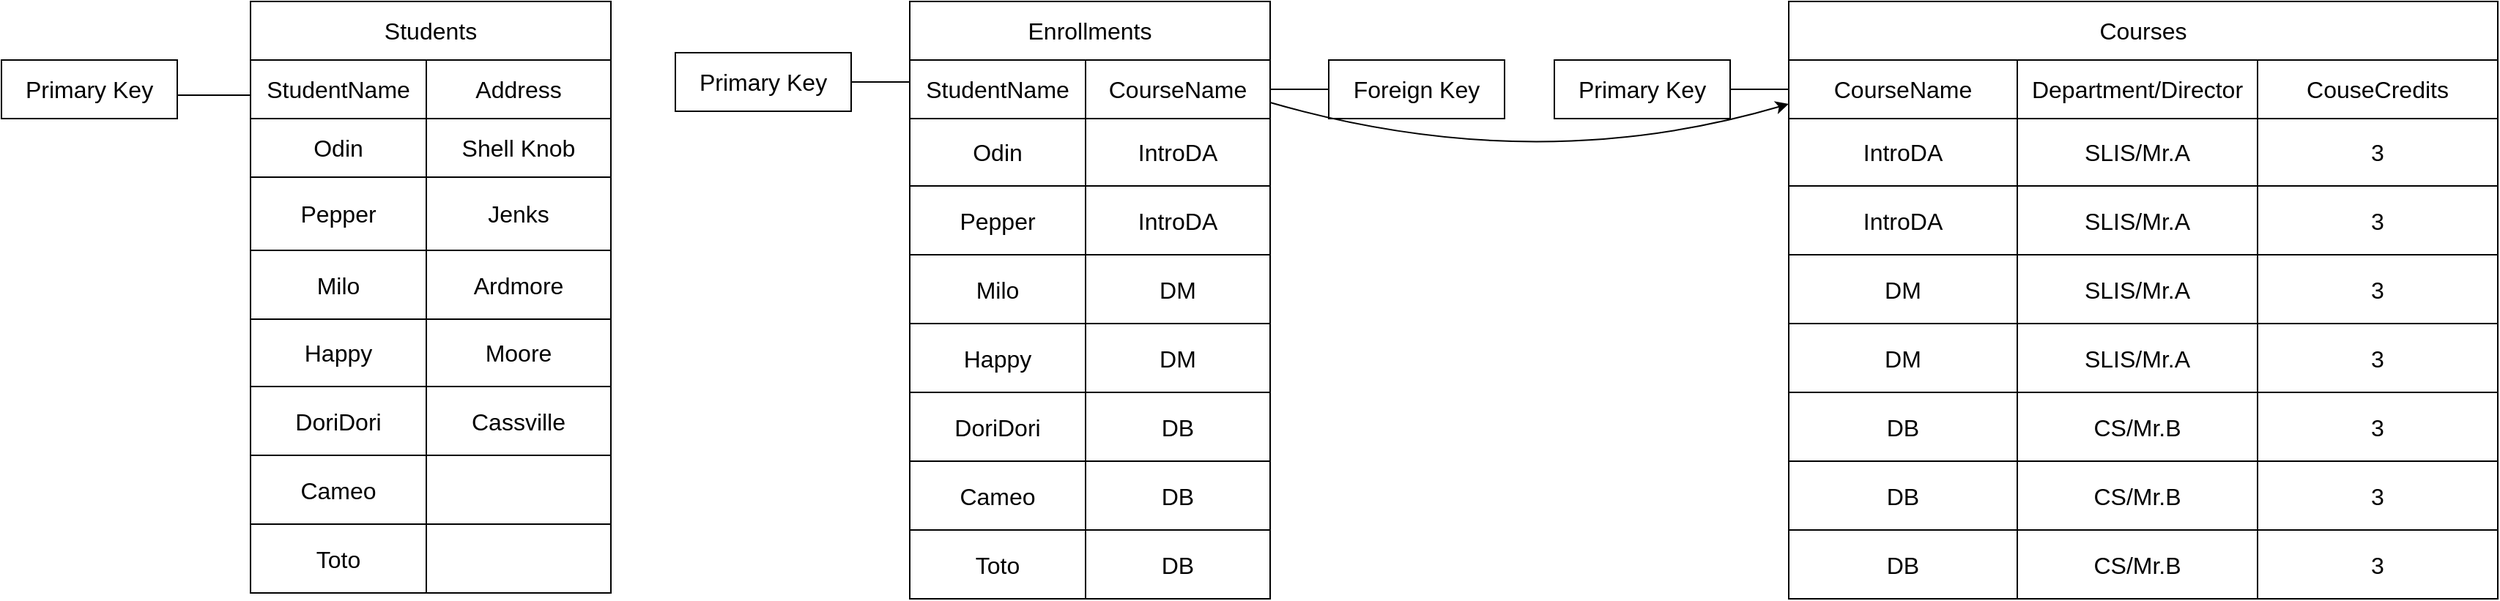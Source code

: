 <mxfile version="24.4.6" type="github">
  <diagram name="Page-1" id="a8SS4gL5IvldsTGaEslM">
    <mxGraphModel dx="2815" dy="1105" grid="1" gridSize="10" guides="1" tooltips="1" connect="1" arrows="1" fold="1" page="1" pageScale="1" pageWidth="850" pageHeight="1100" math="0" shadow="0">
      <root>
        <mxCell id="0" />
        <mxCell id="1" parent="0" />
        <mxCell id="oLIfNnZXEmRKZviw7tP8-33" value="" style="childLayout=tableLayout;recursiveResize=0;shadow=0;fillColor=none;pointerEvents=1;strokeColor=inherit;align=center;verticalAlign=middle;fontFamily=Helvetica;fontSize=16;fontColor=default;" vertex="1" parent="1">
          <mxGeometry x="-610" y="40" width="246" height="404" as="geometry" />
        </mxCell>
        <mxCell id="oLIfNnZXEmRKZviw7tP8-135" style="shape=tableRow;horizontal=0;startSize=0;swimlaneHead=0;swimlaneBody=0;top=0;left=0;bottom=0;right=0;dropTarget=0;collapsible=0;recursiveResize=0;expand=0;fontStyle=0;fillColor=none;strokeColor=inherit;pointerEvents=1;align=center;verticalAlign=middle;fontFamily=Helvetica;fontSize=16;fontColor=default;" vertex="1" parent="oLIfNnZXEmRKZviw7tP8-33">
          <mxGeometry width="246" height="40" as="geometry" />
        </mxCell>
        <mxCell id="oLIfNnZXEmRKZviw7tP8-136" value="Students" style="connectable=0;recursiveResize=0;strokeColor=inherit;fillColor=none;align=center;whiteSpace=wrap;html=1;pointerEvents=1;verticalAlign=middle;fontFamily=Helvetica;fontSize=16;fontColor=default;rowspan=1;colspan=2;" vertex="1" parent="oLIfNnZXEmRKZviw7tP8-135">
          <mxGeometry width="246" height="40" as="geometry">
            <mxRectangle width="120" height="40" as="alternateBounds" />
          </mxGeometry>
        </mxCell>
        <mxCell id="oLIfNnZXEmRKZviw7tP8-137" value="f" style="connectable=0;recursiveResize=0;strokeColor=inherit;fillColor=none;align=center;whiteSpace=wrap;html=1;pointerEvents=1;verticalAlign=middle;fontFamily=Helvetica;fontSize=16;fontColor=default;" vertex="1" visible="0" parent="oLIfNnZXEmRKZviw7tP8-135">
          <mxGeometry x="120" width="126" height="40" as="geometry">
            <mxRectangle width="126" height="40" as="alternateBounds" />
          </mxGeometry>
        </mxCell>
        <mxCell id="oLIfNnZXEmRKZviw7tP8-34" value="" style="shape=tableRow;horizontal=0;startSize=0;swimlaneHead=0;swimlaneBody=0;top=0;left=0;bottom=0;right=0;dropTarget=0;collapsible=0;recursiveResize=0;expand=0;fontStyle=0;fillColor=none;strokeColor=inherit;pointerEvents=1;align=center;verticalAlign=middle;fontFamily=Helvetica;fontSize=16;fontColor=default;" vertex="1" parent="oLIfNnZXEmRKZviw7tP8-33">
          <mxGeometry y="40" width="246" height="40" as="geometry" />
        </mxCell>
        <mxCell id="oLIfNnZXEmRKZviw7tP8-35" value="&lt;font style=&quot;font-size: 16px;&quot;&gt;StudentName&lt;/font&gt;" style="connectable=0;recursiveResize=0;strokeColor=inherit;fillColor=none;align=center;whiteSpace=wrap;html=1;pointerEvents=1;verticalAlign=middle;fontFamily=Helvetica;fontSize=16;fontColor=default;" vertex="1" parent="oLIfNnZXEmRKZviw7tP8-34">
          <mxGeometry width="120" height="40" as="geometry">
            <mxRectangle width="120" height="40" as="alternateBounds" />
          </mxGeometry>
        </mxCell>
        <mxCell id="oLIfNnZXEmRKZviw7tP8-36" value="Address" style="connectable=0;recursiveResize=0;strokeColor=inherit;fillColor=none;align=center;whiteSpace=wrap;html=1;pointerEvents=1;verticalAlign=middle;fontFamily=Helvetica;fontSize=16;fontColor=default;" vertex="1" parent="oLIfNnZXEmRKZviw7tP8-34">
          <mxGeometry x="120" width="126" height="40" as="geometry">
            <mxRectangle width="126" height="40" as="alternateBounds" />
          </mxGeometry>
        </mxCell>
        <mxCell id="oLIfNnZXEmRKZviw7tP8-38" style="shape=tableRow;horizontal=0;startSize=0;swimlaneHead=0;swimlaneBody=0;top=0;left=0;bottom=0;right=0;dropTarget=0;collapsible=0;recursiveResize=0;expand=0;fontStyle=0;fillColor=none;strokeColor=inherit;pointerEvents=1;align=center;verticalAlign=middle;fontFamily=Helvetica;fontSize=16;fontColor=default;" vertex="1" parent="oLIfNnZXEmRKZviw7tP8-33">
          <mxGeometry y="80" width="246" height="40" as="geometry" />
        </mxCell>
        <mxCell id="oLIfNnZXEmRKZviw7tP8-39" value="Odin" style="connectable=0;recursiveResize=0;strokeColor=inherit;fillColor=none;align=center;whiteSpace=wrap;html=1;pointerEvents=1;verticalAlign=middle;fontFamily=Helvetica;fontSize=16;fontColor=default;" vertex="1" parent="oLIfNnZXEmRKZviw7tP8-38">
          <mxGeometry width="120" height="40" as="geometry">
            <mxRectangle width="120" height="40" as="alternateBounds" />
          </mxGeometry>
        </mxCell>
        <mxCell id="oLIfNnZXEmRKZviw7tP8-40" value="Shell Knob" style="connectable=0;recursiveResize=0;strokeColor=inherit;fillColor=none;align=center;whiteSpace=wrap;html=1;pointerEvents=1;verticalAlign=middle;fontFamily=Helvetica;fontSize=16;fontColor=default;" vertex="1" parent="oLIfNnZXEmRKZviw7tP8-38">
          <mxGeometry x="120" width="126" height="40" as="geometry">
            <mxRectangle width="126" height="40" as="alternateBounds" />
          </mxGeometry>
        </mxCell>
        <mxCell id="oLIfNnZXEmRKZviw7tP8-60" style="shape=tableRow;horizontal=0;startSize=0;swimlaneHead=0;swimlaneBody=0;top=0;left=0;bottom=0;right=0;dropTarget=0;collapsible=0;recursiveResize=0;expand=0;fontStyle=0;fillColor=none;strokeColor=inherit;pointerEvents=1;align=center;verticalAlign=middle;fontFamily=Helvetica;fontSize=16;fontColor=default;" vertex="1" parent="oLIfNnZXEmRKZviw7tP8-33">
          <mxGeometry y="120" width="246" height="50" as="geometry" />
        </mxCell>
        <mxCell id="oLIfNnZXEmRKZviw7tP8-61" value="Pepper" style="connectable=0;recursiveResize=0;strokeColor=inherit;fillColor=none;align=center;whiteSpace=wrap;html=1;pointerEvents=1;verticalAlign=middle;fontFamily=Helvetica;fontSize=16;fontColor=default;" vertex="1" parent="oLIfNnZXEmRKZviw7tP8-60">
          <mxGeometry width="120" height="50" as="geometry">
            <mxRectangle width="120" height="50" as="alternateBounds" />
          </mxGeometry>
        </mxCell>
        <mxCell id="oLIfNnZXEmRKZviw7tP8-62" value="Jenks" style="connectable=0;recursiveResize=0;strokeColor=inherit;fillColor=none;align=center;whiteSpace=wrap;html=1;pointerEvents=1;verticalAlign=middle;fontFamily=Helvetica;fontSize=16;fontColor=default;" vertex="1" parent="oLIfNnZXEmRKZviw7tP8-60">
          <mxGeometry x="120" width="126" height="50" as="geometry">
            <mxRectangle width="126" height="50" as="alternateBounds" />
          </mxGeometry>
        </mxCell>
        <mxCell id="oLIfNnZXEmRKZviw7tP8-63" style="shape=tableRow;horizontal=0;startSize=0;swimlaneHead=0;swimlaneBody=0;top=0;left=0;bottom=0;right=0;dropTarget=0;collapsible=0;recursiveResize=0;expand=0;fontStyle=0;fillColor=none;strokeColor=inherit;pointerEvents=1;align=center;verticalAlign=middle;fontFamily=Helvetica;fontSize=16;fontColor=default;" vertex="1" parent="oLIfNnZXEmRKZviw7tP8-33">
          <mxGeometry y="170" width="246" height="47" as="geometry" />
        </mxCell>
        <mxCell id="oLIfNnZXEmRKZviw7tP8-64" value="Milo" style="connectable=0;recursiveResize=0;strokeColor=inherit;fillColor=none;align=center;whiteSpace=wrap;html=1;pointerEvents=1;verticalAlign=middle;fontFamily=Helvetica;fontSize=16;fontColor=default;" vertex="1" parent="oLIfNnZXEmRKZviw7tP8-63">
          <mxGeometry width="120" height="47" as="geometry">
            <mxRectangle width="120" height="47" as="alternateBounds" />
          </mxGeometry>
        </mxCell>
        <mxCell id="oLIfNnZXEmRKZviw7tP8-65" value="Ardmore" style="connectable=0;recursiveResize=0;strokeColor=inherit;fillColor=none;align=center;whiteSpace=wrap;html=1;pointerEvents=1;verticalAlign=middle;fontFamily=Helvetica;fontSize=16;fontColor=default;" vertex="1" parent="oLIfNnZXEmRKZviw7tP8-63">
          <mxGeometry x="120" width="126" height="47" as="geometry">
            <mxRectangle width="126" height="47" as="alternateBounds" />
          </mxGeometry>
        </mxCell>
        <mxCell id="oLIfNnZXEmRKZviw7tP8-42" style="shape=tableRow;horizontal=0;startSize=0;swimlaneHead=0;swimlaneBody=0;top=0;left=0;bottom=0;right=0;dropTarget=0;collapsible=0;recursiveResize=0;expand=0;fontStyle=0;fillColor=none;strokeColor=inherit;pointerEvents=1;align=center;verticalAlign=middle;fontFamily=Helvetica;fontSize=16;fontColor=default;" vertex="1" parent="oLIfNnZXEmRKZviw7tP8-33">
          <mxGeometry y="217" width="246" height="46" as="geometry" />
        </mxCell>
        <mxCell id="oLIfNnZXEmRKZviw7tP8-43" value="Happy" style="connectable=0;recursiveResize=0;strokeColor=inherit;fillColor=none;align=center;whiteSpace=wrap;html=1;pointerEvents=1;verticalAlign=middle;fontFamily=Helvetica;fontSize=16;fontColor=default;" vertex="1" parent="oLIfNnZXEmRKZviw7tP8-42">
          <mxGeometry width="120" height="46" as="geometry">
            <mxRectangle width="120" height="46" as="alternateBounds" />
          </mxGeometry>
        </mxCell>
        <mxCell id="oLIfNnZXEmRKZviw7tP8-44" value="Moore" style="connectable=0;recursiveResize=0;strokeColor=inherit;fillColor=none;align=center;whiteSpace=wrap;html=1;pointerEvents=1;verticalAlign=middle;fontFamily=Helvetica;fontSize=16;fontColor=default;" vertex="1" parent="oLIfNnZXEmRKZviw7tP8-42">
          <mxGeometry x="120" width="126" height="46" as="geometry">
            <mxRectangle width="126" height="46" as="alternateBounds" />
          </mxGeometry>
        </mxCell>
        <mxCell id="oLIfNnZXEmRKZviw7tP8-69" style="shape=tableRow;horizontal=0;startSize=0;swimlaneHead=0;swimlaneBody=0;top=0;left=0;bottom=0;right=0;dropTarget=0;collapsible=0;recursiveResize=0;expand=0;fontStyle=0;fillColor=none;strokeColor=inherit;pointerEvents=1;align=center;verticalAlign=middle;fontFamily=Helvetica;fontSize=16;fontColor=default;" vertex="1" parent="oLIfNnZXEmRKZviw7tP8-33">
          <mxGeometry y="263" width="246" height="47" as="geometry" />
        </mxCell>
        <mxCell id="oLIfNnZXEmRKZviw7tP8-70" value="DoriDori" style="connectable=0;recursiveResize=0;strokeColor=inherit;fillColor=none;align=center;whiteSpace=wrap;html=1;pointerEvents=1;verticalAlign=middle;fontFamily=Helvetica;fontSize=16;fontColor=default;" vertex="1" parent="oLIfNnZXEmRKZviw7tP8-69">
          <mxGeometry width="120" height="47" as="geometry">
            <mxRectangle width="120" height="47" as="alternateBounds" />
          </mxGeometry>
        </mxCell>
        <mxCell id="oLIfNnZXEmRKZviw7tP8-71" value="Cassville" style="connectable=0;recursiveResize=0;strokeColor=inherit;fillColor=none;align=center;whiteSpace=wrap;html=1;pointerEvents=1;verticalAlign=middle;fontFamily=Helvetica;fontSize=16;fontColor=default;" vertex="1" parent="oLIfNnZXEmRKZviw7tP8-69">
          <mxGeometry x="120" width="126" height="47" as="geometry">
            <mxRectangle width="126" height="47" as="alternateBounds" />
          </mxGeometry>
        </mxCell>
        <mxCell id="oLIfNnZXEmRKZviw7tP8-66" style="shape=tableRow;horizontal=0;startSize=0;swimlaneHead=0;swimlaneBody=0;top=0;left=0;bottom=0;right=0;dropTarget=0;collapsible=0;recursiveResize=0;expand=0;fontStyle=0;fillColor=none;strokeColor=inherit;pointerEvents=1;align=center;verticalAlign=middle;fontFamily=Helvetica;fontSize=16;fontColor=default;" vertex="1" parent="oLIfNnZXEmRKZviw7tP8-33">
          <mxGeometry y="310" width="246" height="47" as="geometry" />
        </mxCell>
        <mxCell id="oLIfNnZXEmRKZviw7tP8-67" value="Cameo" style="connectable=0;recursiveResize=0;strokeColor=inherit;fillColor=none;align=center;whiteSpace=wrap;html=1;pointerEvents=1;verticalAlign=middle;fontFamily=Helvetica;fontSize=16;fontColor=default;" vertex="1" parent="oLIfNnZXEmRKZviw7tP8-66">
          <mxGeometry width="120" height="47" as="geometry">
            <mxRectangle width="120" height="47" as="alternateBounds" />
          </mxGeometry>
        </mxCell>
        <mxCell id="oLIfNnZXEmRKZviw7tP8-68" style="connectable=0;recursiveResize=0;strokeColor=inherit;fillColor=none;align=center;whiteSpace=wrap;html=1;pointerEvents=1;verticalAlign=middle;fontFamily=Helvetica;fontSize=16;fontColor=default;" vertex="1" parent="oLIfNnZXEmRKZviw7tP8-66">
          <mxGeometry x="120" width="126" height="47" as="geometry">
            <mxRectangle width="126" height="47" as="alternateBounds" />
          </mxGeometry>
        </mxCell>
        <mxCell id="oLIfNnZXEmRKZviw7tP8-57" style="shape=tableRow;horizontal=0;startSize=0;swimlaneHead=0;swimlaneBody=0;top=0;left=0;bottom=0;right=0;dropTarget=0;collapsible=0;recursiveResize=0;expand=0;fontStyle=0;fillColor=none;strokeColor=inherit;pointerEvents=1;align=center;verticalAlign=middle;fontFamily=Helvetica;fontSize=16;fontColor=default;" vertex="1" parent="oLIfNnZXEmRKZviw7tP8-33">
          <mxGeometry y="357" width="246" height="47" as="geometry" />
        </mxCell>
        <mxCell id="oLIfNnZXEmRKZviw7tP8-58" value="Toto" style="connectable=0;recursiveResize=0;strokeColor=inherit;fillColor=none;align=center;whiteSpace=wrap;html=1;pointerEvents=1;verticalAlign=middle;fontFamily=Helvetica;fontSize=16;fontColor=default;" vertex="1" parent="oLIfNnZXEmRKZviw7tP8-57">
          <mxGeometry width="120" height="47" as="geometry">
            <mxRectangle width="120" height="47" as="alternateBounds" />
          </mxGeometry>
        </mxCell>
        <mxCell id="oLIfNnZXEmRKZviw7tP8-59" style="connectable=0;recursiveResize=0;strokeColor=inherit;fillColor=none;align=center;whiteSpace=wrap;html=1;pointerEvents=1;verticalAlign=middle;fontFamily=Helvetica;fontSize=16;fontColor=default;" vertex="1" parent="oLIfNnZXEmRKZviw7tP8-57">
          <mxGeometry x="120" width="126" height="47" as="geometry">
            <mxRectangle width="126" height="47" as="alternateBounds" />
          </mxGeometry>
        </mxCell>
        <mxCell id="oLIfNnZXEmRKZviw7tP8-72" value="" style="childLayout=tableLayout;recursiveResize=0;shadow=0;fillColor=none;pointerEvents=1;strokeColor=inherit;align=center;verticalAlign=middle;fontFamily=Helvetica;fontSize=16;fontColor=default;" vertex="1" parent="1">
          <mxGeometry x="440" y="40" width="484" height="408" as="geometry" />
        </mxCell>
        <mxCell id="oLIfNnZXEmRKZviw7tP8-154" style="shape=tableRow;horizontal=0;startSize=0;swimlaneHead=0;swimlaneBody=0;top=0;left=0;bottom=0;right=0;dropTarget=0;collapsible=0;recursiveResize=0;expand=0;fontStyle=0;fillColor=none;strokeColor=inherit;pointerEvents=1;align=center;verticalAlign=middle;fontFamily=Helvetica;fontSize=16;fontColor=default;" vertex="1" parent="oLIfNnZXEmRKZviw7tP8-72">
          <mxGeometry width="484" height="40" as="geometry" />
        </mxCell>
        <mxCell id="oLIfNnZXEmRKZviw7tP8-155" value="Courses" style="connectable=0;recursiveResize=0;strokeColor=inherit;fillColor=none;align=center;whiteSpace=wrap;html=1;pointerEvents=1;verticalAlign=middle;fontFamily=Helvetica;fontSize=16;fontColor=default;rowspan=1;colspan=3;" vertex="1" parent="oLIfNnZXEmRKZviw7tP8-154">
          <mxGeometry width="484" height="40" as="geometry">
            <mxRectangle width="156" height="40" as="alternateBounds" />
          </mxGeometry>
        </mxCell>
        <mxCell id="oLIfNnZXEmRKZviw7tP8-156" style="connectable=0;recursiveResize=0;strokeColor=inherit;fillColor=none;align=center;whiteSpace=wrap;html=1;pointerEvents=1;verticalAlign=middle;fontFamily=Helvetica;fontSize=16;fontColor=default;" vertex="1" visible="0" parent="oLIfNnZXEmRKZviw7tP8-154">
          <mxGeometry x="156" width="164" height="40" as="geometry">
            <mxRectangle width="164" height="40" as="alternateBounds" />
          </mxGeometry>
        </mxCell>
        <mxCell id="oLIfNnZXEmRKZviw7tP8-157" style="connectable=0;recursiveResize=0;strokeColor=inherit;fillColor=none;align=center;whiteSpace=wrap;html=1;pointerEvents=1;verticalAlign=middle;fontFamily=Helvetica;fontSize=16;fontColor=default;" vertex="1" visible="0" parent="oLIfNnZXEmRKZviw7tP8-154">
          <mxGeometry x="320" width="164" height="40" as="geometry">
            <mxRectangle width="164" height="40" as="alternateBounds" />
          </mxGeometry>
        </mxCell>
        <mxCell id="oLIfNnZXEmRKZviw7tP8-73" value="" style="shape=tableRow;horizontal=0;startSize=0;swimlaneHead=0;swimlaneBody=0;top=0;left=0;bottom=0;right=0;dropTarget=0;collapsible=0;recursiveResize=0;expand=0;fontStyle=0;fillColor=none;strokeColor=inherit;pointerEvents=1;align=center;verticalAlign=middle;fontFamily=Helvetica;fontSize=16;fontColor=default;" vertex="1" parent="oLIfNnZXEmRKZviw7tP8-72">
          <mxGeometry y="40" width="484" height="40" as="geometry" />
        </mxCell>
        <mxCell id="oLIfNnZXEmRKZviw7tP8-74" value="&lt;font style=&quot;font-size: 16px;&quot;&gt;CourseName&lt;/font&gt;" style="connectable=0;recursiveResize=0;strokeColor=inherit;fillColor=none;align=center;whiteSpace=wrap;html=1;pointerEvents=1;verticalAlign=middle;fontFamily=Helvetica;fontSize=16;fontColor=default;" vertex="1" parent="oLIfNnZXEmRKZviw7tP8-73">
          <mxGeometry width="156" height="40" as="geometry">
            <mxRectangle width="156" height="40" as="alternateBounds" />
          </mxGeometry>
        </mxCell>
        <mxCell id="oLIfNnZXEmRKZviw7tP8-75" value="Department/Director" style="connectable=0;recursiveResize=0;strokeColor=inherit;fillColor=none;align=center;whiteSpace=wrap;html=1;pointerEvents=1;verticalAlign=middle;fontFamily=Helvetica;fontSize=16;fontColor=default;" vertex="1" parent="oLIfNnZXEmRKZviw7tP8-73">
          <mxGeometry x="156" width="164" height="40" as="geometry">
            <mxRectangle width="164" height="40" as="alternateBounds" />
          </mxGeometry>
        </mxCell>
        <mxCell id="oLIfNnZXEmRKZviw7tP8-97" value="CouseCredits" style="connectable=0;recursiveResize=0;strokeColor=inherit;fillColor=none;align=center;whiteSpace=wrap;html=1;pointerEvents=1;verticalAlign=middle;fontFamily=Helvetica;fontSize=16;fontColor=default;" vertex="1" parent="oLIfNnZXEmRKZviw7tP8-73">
          <mxGeometry x="320" width="164" height="40" as="geometry">
            <mxRectangle width="164" height="40" as="alternateBounds" />
          </mxGeometry>
        </mxCell>
        <mxCell id="oLIfNnZXEmRKZviw7tP8-76" style="shape=tableRow;horizontal=0;startSize=0;swimlaneHead=0;swimlaneBody=0;top=0;left=0;bottom=0;right=0;dropTarget=0;collapsible=0;recursiveResize=0;expand=0;fontStyle=0;fillColor=none;strokeColor=inherit;pointerEvents=1;align=center;verticalAlign=middle;fontFamily=Helvetica;fontSize=16;fontColor=default;" vertex="1" parent="oLIfNnZXEmRKZviw7tP8-72">
          <mxGeometry y="80" width="484" height="46" as="geometry" />
        </mxCell>
        <mxCell id="oLIfNnZXEmRKZviw7tP8-77" value="IntroDA" style="connectable=0;recursiveResize=0;strokeColor=inherit;fillColor=none;align=center;whiteSpace=wrap;html=1;pointerEvents=1;verticalAlign=middle;fontFamily=Helvetica;fontSize=16;fontColor=default;" vertex="1" parent="oLIfNnZXEmRKZviw7tP8-76">
          <mxGeometry width="156" height="46" as="geometry">
            <mxRectangle width="156" height="46" as="alternateBounds" />
          </mxGeometry>
        </mxCell>
        <mxCell id="oLIfNnZXEmRKZviw7tP8-78" value="SLIS/Mr.A" style="connectable=0;recursiveResize=0;strokeColor=inherit;fillColor=none;align=center;whiteSpace=wrap;html=1;pointerEvents=1;verticalAlign=middle;fontFamily=Helvetica;fontSize=16;fontColor=default;" vertex="1" parent="oLIfNnZXEmRKZviw7tP8-76">
          <mxGeometry x="156" width="164" height="46" as="geometry">
            <mxRectangle width="164" height="46" as="alternateBounds" />
          </mxGeometry>
        </mxCell>
        <mxCell id="oLIfNnZXEmRKZviw7tP8-98" value="3" style="connectable=0;recursiveResize=0;strokeColor=inherit;fillColor=none;align=center;whiteSpace=wrap;html=1;pointerEvents=1;verticalAlign=middle;fontFamily=Helvetica;fontSize=16;fontColor=default;" vertex="1" parent="oLIfNnZXEmRKZviw7tP8-76">
          <mxGeometry x="320" width="164" height="46" as="geometry">
            <mxRectangle width="164" height="46" as="alternateBounds" />
          </mxGeometry>
        </mxCell>
        <mxCell id="oLIfNnZXEmRKZviw7tP8-79" style="shape=tableRow;horizontal=0;startSize=0;swimlaneHead=0;swimlaneBody=0;top=0;left=0;bottom=0;right=0;dropTarget=0;collapsible=0;recursiveResize=0;expand=0;fontStyle=0;fillColor=none;strokeColor=inherit;pointerEvents=1;align=center;verticalAlign=middle;fontFamily=Helvetica;fontSize=16;fontColor=default;" vertex="1" parent="oLIfNnZXEmRKZviw7tP8-72">
          <mxGeometry y="126" width="484" height="47" as="geometry" />
        </mxCell>
        <mxCell id="oLIfNnZXEmRKZviw7tP8-80" value="IntroDA" style="connectable=0;recursiveResize=0;strokeColor=inherit;fillColor=none;align=center;whiteSpace=wrap;html=1;pointerEvents=1;verticalAlign=middle;fontFamily=Helvetica;fontSize=16;fontColor=default;" vertex="1" parent="oLIfNnZXEmRKZviw7tP8-79">
          <mxGeometry width="156" height="47" as="geometry">
            <mxRectangle width="156" height="47" as="alternateBounds" />
          </mxGeometry>
        </mxCell>
        <mxCell id="oLIfNnZXEmRKZviw7tP8-81" value="SLIS/Mr.A" style="connectable=0;recursiveResize=0;strokeColor=inherit;fillColor=none;align=center;whiteSpace=wrap;html=1;pointerEvents=1;verticalAlign=middle;fontFamily=Helvetica;fontSize=16;fontColor=default;" vertex="1" parent="oLIfNnZXEmRKZviw7tP8-79">
          <mxGeometry x="156" width="164" height="47" as="geometry">
            <mxRectangle width="164" height="47" as="alternateBounds" />
          </mxGeometry>
        </mxCell>
        <mxCell id="oLIfNnZXEmRKZviw7tP8-99" value="3" style="connectable=0;recursiveResize=0;strokeColor=inherit;fillColor=none;align=center;whiteSpace=wrap;html=1;pointerEvents=1;verticalAlign=middle;fontFamily=Helvetica;fontSize=16;fontColor=default;" vertex="1" parent="oLIfNnZXEmRKZviw7tP8-79">
          <mxGeometry x="320" width="164" height="47" as="geometry">
            <mxRectangle width="164" height="47" as="alternateBounds" />
          </mxGeometry>
        </mxCell>
        <mxCell id="oLIfNnZXEmRKZviw7tP8-82" style="shape=tableRow;horizontal=0;startSize=0;swimlaneHead=0;swimlaneBody=0;top=0;left=0;bottom=0;right=0;dropTarget=0;collapsible=0;recursiveResize=0;expand=0;fontStyle=0;fillColor=none;strokeColor=inherit;pointerEvents=1;align=center;verticalAlign=middle;fontFamily=Helvetica;fontSize=16;fontColor=default;" vertex="1" parent="oLIfNnZXEmRKZviw7tP8-72">
          <mxGeometry y="173" width="484" height="47" as="geometry" />
        </mxCell>
        <mxCell id="oLIfNnZXEmRKZviw7tP8-83" value="DM" style="connectable=0;recursiveResize=0;strokeColor=inherit;fillColor=none;align=center;whiteSpace=wrap;html=1;pointerEvents=1;verticalAlign=middle;fontFamily=Helvetica;fontSize=16;fontColor=default;" vertex="1" parent="oLIfNnZXEmRKZviw7tP8-82">
          <mxGeometry width="156" height="47" as="geometry">
            <mxRectangle width="156" height="47" as="alternateBounds" />
          </mxGeometry>
        </mxCell>
        <mxCell id="oLIfNnZXEmRKZviw7tP8-84" value="SLIS/Mr.A" style="connectable=0;recursiveResize=0;strokeColor=inherit;fillColor=none;align=center;whiteSpace=wrap;html=1;pointerEvents=1;verticalAlign=middle;fontFamily=Helvetica;fontSize=16;fontColor=default;" vertex="1" parent="oLIfNnZXEmRKZviw7tP8-82">
          <mxGeometry x="156" width="164" height="47" as="geometry">
            <mxRectangle width="164" height="47" as="alternateBounds" />
          </mxGeometry>
        </mxCell>
        <mxCell id="oLIfNnZXEmRKZviw7tP8-100" value="3" style="connectable=0;recursiveResize=0;strokeColor=inherit;fillColor=none;align=center;whiteSpace=wrap;html=1;pointerEvents=1;verticalAlign=middle;fontFamily=Helvetica;fontSize=16;fontColor=default;" vertex="1" parent="oLIfNnZXEmRKZviw7tP8-82">
          <mxGeometry x="320" width="164" height="47" as="geometry">
            <mxRectangle width="164" height="47" as="alternateBounds" />
          </mxGeometry>
        </mxCell>
        <mxCell id="oLIfNnZXEmRKZviw7tP8-85" style="shape=tableRow;horizontal=0;startSize=0;swimlaneHead=0;swimlaneBody=0;top=0;left=0;bottom=0;right=0;dropTarget=0;collapsible=0;recursiveResize=0;expand=0;fontStyle=0;fillColor=none;strokeColor=inherit;pointerEvents=1;align=center;verticalAlign=middle;fontFamily=Helvetica;fontSize=16;fontColor=default;" vertex="1" parent="oLIfNnZXEmRKZviw7tP8-72">
          <mxGeometry y="220" width="484" height="47" as="geometry" />
        </mxCell>
        <mxCell id="oLIfNnZXEmRKZviw7tP8-86" value="DM" style="connectable=0;recursiveResize=0;strokeColor=inherit;fillColor=none;align=center;whiteSpace=wrap;html=1;pointerEvents=1;verticalAlign=middle;fontFamily=Helvetica;fontSize=16;fontColor=default;" vertex="1" parent="oLIfNnZXEmRKZviw7tP8-85">
          <mxGeometry width="156" height="47" as="geometry">
            <mxRectangle width="156" height="47" as="alternateBounds" />
          </mxGeometry>
        </mxCell>
        <mxCell id="oLIfNnZXEmRKZviw7tP8-87" value="SLIS/Mr.A" style="connectable=0;recursiveResize=0;strokeColor=inherit;fillColor=none;align=center;whiteSpace=wrap;html=1;pointerEvents=1;verticalAlign=middle;fontFamily=Helvetica;fontSize=16;fontColor=default;" vertex="1" parent="oLIfNnZXEmRKZviw7tP8-85">
          <mxGeometry x="156" width="164" height="47" as="geometry">
            <mxRectangle width="164" height="47" as="alternateBounds" />
          </mxGeometry>
        </mxCell>
        <mxCell id="oLIfNnZXEmRKZviw7tP8-101" value="3" style="connectable=0;recursiveResize=0;strokeColor=inherit;fillColor=none;align=center;whiteSpace=wrap;html=1;pointerEvents=1;verticalAlign=middle;fontFamily=Helvetica;fontSize=16;fontColor=default;" vertex="1" parent="oLIfNnZXEmRKZviw7tP8-85">
          <mxGeometry x="320" width="164" height="47" as="geometry">
            <mxRectangle width="164" height="47" as="alternateBounds" />
          </mxGeometry>
        </mxCell>
        <mxCell id="oLIfNnZXEmRKZviw7tP8-88" style="shape=tableRow;horizontal=0;startSize=0;swimlaneHead=0;swimlaneBody=0;top=0;left=0;bottom=0;right=0;dropTarget=0;collapsible=0;recursiveResize=0;expand=0;fontStyle=0;fillColor=none;strokeColor=inherit;pointerEvents=1;align=center;verticalAlign=middle;fontFamily=Helvetica;fontSize=16;fontColor=default;" vertex="1" parent="oLIfNnZXEmRKZviw7tP8-72">
          <mxGeometry y="267" width="484" height="47" as="geometry" />
        </mxCell>
        <mxCell id="oLIfNnZXEmRKZviw7tP8-89" value="DB" style="connectable=0;recursiveResize=0;strokeColor=inherit;fillColor=none;align=center;whiteSpace=wrap;html=1;pointerEvents=1;verticalAlign=middle;fontFamily=Helvetica;fontSize=16;fontColor=default;" vertex="1" parent="oLIfNnZXEmRKZviw7tP8-88">
          <mxGeometry width="156" height="47" as="geometry">
            <mxRectangle width="156" height="47" as="alternateBounds" />
          </mxGeometry>
        </mxCell>
        <mxCell id="oLIfNnZXEmRKZviw7tP8-90" value="CS/Mr.B" style="connectable=0;recursiveResize=0;strokeColor=inherit;fillColor=none;align=center;whiteSpace=wrap;html=1;pointerEvents=1;verticalAlign=middle;fontFamily=Helvetica;fontSize=16;fontColor=default;" vertex="1" parent="oLIfNnZXEmRKZviw7tP8-88">
          <mxGeometry x="156" width="164" height="47" as="geometry">
            <mxRectangle width="164" height="47" as="alternateBounds" />
          </mxGeometry>
        </mxCell>
        <mxCell id="oLIfNnZXEmRKZviw7tP8-102" value="3" style="connectable=0;recursiveResize=0;strokeColor=inherit;fillColor=none;align=center;whiteSpace=wrap;html=1;pointerEvents=1;verticalAlign=middle;fontFamily=Helvetica;fontSize=16;fontColor=default;" vertex="1" parent="oLIfNnZXEmRKZviw7tP8-88">
          <mxGeometry x="320" width="164" height="47" as="geometry">
            <mxRectangle width="164" height="47" as="alternateBounds" />
          </mxGeometry>
        </mxCell>
        <mxCell id="oLIfNnZXEmRKZviw7tP8-91" style="shape=tableRow;horizontal=0;startSize=0;swimlaneHead=0;swimlaneBody=0;top=0;left=0;bottom=0;right=0;dropTarget=0;collapsible=0;recursiveResize=0;expand=0;fontStyle=0;fillColor=none;strokeColor=inherit;pointerEvents=1;align=center;verticalAlign=middle;fontFamily=Helvetica;fontSize=16;fontColor=default;" vertex="1" parent="oLIfNnZXEmRKZviw7tP8-72">
          <mxGeometry y="314" width="484" height="47" as="geometry" />
        </mxCell>
        <mxCell id="oLIfNnZXEmRKZviw7tP8-92" value="DB" style="connectable=0;recursiveResize=0;strokeColor=inherit;fillColor=none;align=center;whiteSpace=wrap;html=1;pointerEvents=1;verticalAlign=middle;fontFamily=Helvetica;fontSize=16;fontColor=default;" vertex="1" parent="oLIfNnZXEmRKZviw7tP8-91">
          <mxGeometry width="156" height="47" as="geometry">
            <mxRectangle width="156" height="47" as="alternateBounds" />
          </mxGeometry>
        </mxCell>
        <mxCell id="oLIfNnZXEmRKZviw7tP8-93" value="CS/Mr.B" style="connectable=0;recursiveResize=0;strokeColor=inherit;fillColor=none;align=center;whiteSpace=wrap;html=1;pointerEvents=1;verticalAlign=middle;fontFamily=Helvetica;fontSize=16;fontColor=default;" vertex="1" parent="oLIfNnZXEmRKZviw7tP8-91">
          <mxGeometry x="156" width="164" height="47" as="geometry">
            <mxRectangle width="164" height="47" as="alternateBounds" />
          </mxGeometry>
        </mxCell>
        <mxCell id="oLIfNnZXEmRKZviw7tP8-103" value="3" style="connectable=0;recursiveResize=0;strokeColor=inherit;fillColor=none;align=center;whiteSpace=wrap;html=1;pointerEvents=1;verticalAlign=middle;fontFamily=Helvetica;fontSize=16;fontColor=default;" vertex="1" parent="oLIfNnZXEmRKZviw7tP8-91">
          <mxGeometry x="320" width="164" height="47" as="geometry">
            <mxRectangle width="164" height="47" as="alternateBounds" />
          </mxGeometry>
        </mxCell>
        <mxCell id="oLIfNnZXEmRKZviw7tP8-94" style="shape=tableRow;horizontal=0;startSize=0;swimlaneHead=0;swimlaneBody=0;top=0;left=0;bottom=0;right=0;dropTarget=0;collapsible=0;recursiveResize=0;expand=0;fontStyle=0;fillColor=none;strokeColor=inherit;pointerEvents=1;align=center;verticalAlign=middle;fontFamily=Helvetica;fontSize=16;fontColor=default;" vertex="1" parent="oLIfNnZXEmRKZviw7tP8-72">
          <mxGeometry y="361" width="484" height="47" as="geometry" />
        </mxCell>
        <mxCell id="oLIfNnZXEmRKZviw7tP8-95" value="DB" style="connectable=0;recursiveResize=0;strokeColor=inherit;fillColor=none;align=center;whiteSpace=wrap;html=1;pointerEvents=1;verticalAlign=middle;fontFamily=Helvetica;fontSize=16;fontColor=default;" vertex="1" parent="oLIfNnZXEmRKZviw7tP8-94">
          <mxGeometry width="156" height="47" as="geometry">
            <mxRectangle width="156" height="47" as="alternateBounds" />
          </mxGeometry>
        </mxCell>
        <mxCell id="oLIfNnZXEmRKZviw7tP8-96" value="CS/Mr.B" style="connectable=0;recursiveResize=0;strokeColor=inherit;fillColor=none;align=center;whiteSpace=wrap;html=1;pointerEvents=1;verticalAlign=middle;fontFamily=Helvetica;fontSize=16;fontColor=default;" vertex="1" parent="oLIfNnZXEmRKZviw7tP8-94">
          <mxGeometry x="156" width="164" height="47" as="geometry">
            <mxRectangle width="164" height="47" as="alternateBounds" />
          </mxGeometry>
        </mxCell>
        <mxCell id="oLIfNnZXEmRKZviw7tP8-104" value="3" style="connectable=0;recursiveResize=0;strokeColor=inherit;fillColor=none;align=center;whiteSpace=wrap;html=1;pointerEvents=1;verticalAlign=middle;fontFamily=Helvetica;fontSize=16;fontColor=default;" vertex="1" parent="oLIfNnZXEmRKZviw7tP8-94">
          <mxGeometry x="320" width="164" height="47" as="geometry">
            <mxRectangle width="164" height="47" as="alternateBounds" />
          </mxGeometry>
        </mxCell>
        <mxCell id="oLIfNnZXEmRKZviw7tP8-106" value="" style="childLayout=tableLayout;recursiveResize=0;shadow=0;fillColor=none;pointerEvents=1;strokeColor=inherit;align=center;verticalAlign=middle;fontFamily=Helvetica;fontSize=16;fontColor=default;" vertex="1" parent="1">
          <mxGeometry x="-160" y="40" width="246" height="408" as="geometry" />
        </mxCell>
        <mxCell id="oLIfNnZXEmRKZviw7tP8-161" style="shape=tableRow;horizontal=0;startSize=0;swimlaneHead=0;swimlaneBody=0;top=0;left=0;bottom=0;right=0;dropTarget=0;collapsible=0;recursiveResize=0;expand=0;fontStyle=0;fillColor=none;strokeColor=inherit;pointerEvents=1;align=center;verticalAlign=middle;fontFamily=Helvetica;fontSize=16;fontColor=default;" vertex="1" parent="oLIfNnZXEmRKZviw7tP8-106">
          <mxGeometry width="246" height="40" as="geometry" />
        </mxCell>
        <mxCell id="oLIfNnZXEmRKZviw7tP8-162" value="Enrollments" style="connectable=0;recursiveResize=0;strokeColor=inherit;fillColor=none;align=center;whiteSpace=wrap;html=1;pointerEvents=1;verticalAlign=middle;fontFamily=Helvetica;fontSize=16;fontColor=default;rowspan=1;colspan=2;" vertex="1" parent="oLIfNnZXEmRKZviw7tP8-161">
          <mxGeometry width="246" height="40" as="geometry">
            <mxRectangle width="120" height="40" as="alternateBounds" />
          </mxGeometry>
        </mxCell>
        <mxCell id="oLIfNnZXEmRKZviw7tP8-163" style="connectable=0;recursiveResize=0;strokeColor=inherit;fillColor=none;align=center;whiteSpace=wrap;html=1;pointerEvents=1;verticalAlign=middle;fontFamily=Helvetica;fontSize=16;fontColor=default;" vertex="1" visible="0" parent="oLIfNnZXEmRKZviw7tP8-161">
          <mxGeometry x="120" width="126" height="40" as="geometry">
            <mxRectangle width="126" height="40" as="alternateBounds" />
          </mxGeometry>
        </mxCell>
        <mxCell id="oLIfNnZXEmRKZviw7tP8-107" value="" style="shape=tableRow;horizontal=0;startSize=0;swimlaneHead=0;swimlaneBody=0;top=0;left=0;bottom=0;right=0;dropTarget=0;collapsible=0;recursiveResize=0;expand=0;fontStyle=0;fillColor=none;strokeColor=inherit;pointerEvents=1;align=center;verticalAlign=middle;fontFamily=Helvetica;fontSize=16;fontColor=default;" vertex="1" parent="oLIfNnZXEmRKZviw7tP8-106">
          <mxGeometry y="40" width="246" height="40" as="geometry" />
        </mxCell>
        <mxCell id="oLIfNnZXEmRKZviw7tP8-108" value="&lt;font style=&quot;font-size: 16px;&quot;&gt;StudentName&lt;/font&gt;" style="connectable=0;recursiveResize=0;strokeColor=inherit;fillColor=none;align=center;whiteSpace=wrap;html=1;pointerEvents=1;verticalAlign=middle;fontFamily=Helvetica;fontSize=16;fontColor=default;" vertex="1" parent="oLIfNnZXEmRKZviw7tP8-107">
          <mxGeometry width="120" height="40" as="geometry">
            <mxRectangle width="120" height="40" as="alternateBounds" />
          </mxGeometry>
        </mxCell>
        <mxCell id="oLIfNnZXEmRKZviw7tP8-109" value="CourseName" style="connectable=0;recursiveResize=0;strokeColor=inherit;fillColor=none;align=center;whiteSpace=wrap;html=1;pointerEvents=1;verticalAlign=middle;fontFamily=Helvetica;fontSize=16;fontColor=default;" vertex="1" parent="oLIfNnZXEmRKZviw7tP8-107">
          <mxGeometry x="120" width="126" height="40" as="geometry">
            <mxRectangle width="126" height="40" as="alternateBounds" />
          </mxGeometry>
        </mxCell>
        <mxCell id="oLIfNnZXEmRKZviw7tP8-110" style="shape=tableRow;horizontal=0;startSize=0;swimlaneHead=0;swimlaneBody=0;top=0;left=0;bottom=0;right=0;dropTarget=0;collapsible=0;recursiveResize=0;expand=0;fontStyle=0;fillColor=none;strokeColor=inherit;pointerEvents=1;align=center;verticalAlign=middle;fontFamily=Helvetica;fontSize=16;fontColor=default;" vertex="1" parent="oLIfNnZXEmRKZviw7tP8-106">
          <mxGeometry y="80" width="246" height="46" as="geometry" />
        </mxCell>
        <mxCell id="oLIfNnZXEmRKZviw7tP8-111" value="Odin" style="connectable=0;recursiveResize=0;strokeColor=inherit;fillColor=none;align=center;whiteSpace=wrap;html=1;pointerEvents=1;verticalAlign=middle;fontFamily=Helvetica;fontSize=16;fontColor=default;" vertex="1" parent="oLIfNnZXEmRKZviw7tP8-110">
          <mxGeometry width="120" height="46" as="geometry">
            <mxRectangle width="120" height="46" as="alternateBounds" />
          </mxGeometry>
        </mxCell>
        <mxCell id="oLIfNnZXEmRKZviw7tP8-112" value="IntroDA" style="connectable=0;recursiveResize=0;strokeColor=inherit;fillColor=none;align=center;whiteSpace=wrap;html=1;pointerEvents=1;verticalAlign=middle;fontFamily=Helvetica;fontSize=16;fontColor=default;" vertex="1" parent="oLIfNnZXEmRKZviw7tP8-110">
          <mxGeometry x="120" width="126" height="46" as="geometry">
            <mxRectangle width="126" height="46" as="alternateBounds" />
          </mxGeometry>
        </mxCell>
        <mxCell id="oLIfNnZXEmRKZviw7tP8-113" style="shape=tableRow;horizontal=0;startSize=0;swimlaneHead=0;swimlaneBody=0;top=0;left=0;bottom=0;right=0;dropTarget=0;collapsible=0;recursiveResize=0;expand=0;fontStyle=0;fillColor=none;strokeColor=inherit;pointerEvents=1;align=center;verticalAlign=middle;fontFamily=Helvetica;fontSize=16;fontColor=default;" vertex="1" parent="oLIfNnZXEmRKZviw7tP8-106">
          <mxGeometry y="126" width="246" height="47" as="geometry" />
        </mxCell>
        <mxCell id="oLIfNnZXEmRKZviw7tP8-114" value="Pepper" style="connectable=0;recursiveResize=0;strokeColor=inherit;fillColor=none;align=center;whiteSpace=wrap;html=1;pointerEvents=1;verticalAlign=middle;fontFamily=Helvetica;fontSize=16;fontColor=default;" vertex="1" parent="oLIfNnZXEmRKZviw7tP8-113">
          <mxGeometry width="120" height="47" as="geometry">
            <mxRectangle width="120" height="47" as="alternateBounds" />
          </mxGeometry>
        </mxCell>
        <mxCell id="oLIfNnZXEmRKZviw7tP8-115" value="IntroDA" style="connectable=0;recursiveResize=0;strokeColor=inherit;fillColor=none;align=center;whiteSpace=wrap;html=1;pointerEvents=1;verticalAlign=middle;fontFamily=Helvetica;fontSize=16;fontColor=default;" vertex="1" parent="oLIfNnZXEmRKZviw7tP8-113">
          <mxGeometry x="120" width="126" height="47" as="geometry">
            <mxRectangle width="126" height="47" as="alternateBounds" />
          </mxGeometry>
        </mxCell>
        <mxCell id="oLIfNnZXEmRKZviw7tP8-116" style="shape=tableRow;horizontal=0;startSize=0;swimlaneHead=0;swimlaneBody=0;top=0;left=0;bottom=0;right=0;dropTarget=0;collapsible=0;recursiveResize=0;expand=0;fontStyle=0;fillColor=none;strokeColor=inherit;pointerEvents=1;align=center;verticalAlign=middle;fontFamily=Helvetica;fontSize=16;fontColor=default;" vertex="1" parent="oLIfNnZXEmRKZviw7tP8-106">
          <mxGeometry y="173" width="246" height="47" as="geometry" />
        </mxCell>
        <mxCell id="oLIfNnZXEmRKZviw7tP8-117" value="Milo" style="connectable=0;recursiveResize=0;strokeColor=inherit;fillColor=none;align=center;whiteSpace=wrap;html=1;pointerEvents=1;verticalAlign=middle;fontFamily=Helvetica;fontSize=16;fontColor=default;" vertex="1" parent="oLIfNnZXEmRKZviw7tP8-116">
          <mxGeometry width="120" height="47" as="geometry">
            <mxRectangle width="120" height="47" as="alternateBounds" />
          </mxGeometry>
        </mxCell>
        <mxCell id="oLIfNnZXEmRKZviw7tP8-118" value="DM" style="connectable=0;recursiveResize=0;strokeColor=inherit;fillColor=none;align=center;whiteSpace=wrap;html=1;pointerEvents=1;verticalAlign=middle;fontFamily=Helvetica;fontSize=16;fontColor=default;" vertex="1" parent="oLIfNnZXEmRKZviw7tP8-116">
          <mxGeometry x="120" width="126" height="47" as="geometry">
            <mxRectangle width="126" height="47" as="alternateBounds" />
          </mxGeometry>
        </mxCell>
        <mxCell id="oLIfNnZXEmRKZviw7tP8-119" style="shape=tableRow;horizontal=0;startSize=0;swimlaneHead=0;swimlaneBody=0;top=0;left=0;bottom=0;right=0;dropTarget=0;collapsible=0;recursiveResize=0;expand=0;fontStyle=0;fillColor=none;strokeColor=inherit;pointerEvents=1;align=center;verticalAlign=middle;fontFamily=Helvetica;fontSize=16;fontColor=default;" vertex="1" parent="oLIfNnZXEmRKZviw7tP8-106">
          <mxGeometry y="220" width="246" height="47" as="geometry" />
        </mxCell>
        <mxCell id="oLIfNnZXEmRKZviw7tP8-120" value="Happy" style="connectable=0;recursiveResize=0;strokeColor=inherit;fillColor=none;align=center;whiteSpace=wrap;html=1;pointerEvents=1;verticalAlign=middle;fontFamily=Helvetica;fontSize=16;fontColor=default;" vertex="1" parent="oLIfNnZXEmRKZviw7tP8-119">
          <mxGeometry width="120" height="47" as="geometry">
            <mxRectangle width="120" height="47" as="alternateBounds" />
          </mxGeometry>
        </mxCell>
        <mxCell id="oLIfNnZXEmRKZviw7tP8-121" value="DM" style="connectable=0;recursiveResize=0;strokeColor=inherit;fillColor=none;align=center;whiteSpace=wrap;html=1;pointerEvents=1;verticalAlign=middle;fontFamily=Helvetica;fontSize=16;fontColor=default;" vertex="1" parent="oLIfNnZXEmRKZviw7tP8-119">
          <mxGeometry x="120" width="126" height="47" as="geometry">
            <mxRectangle width="126" height="47" as="alternateBounds" />
          </mxGeometry>
        </mxCell>
        <mxCell id="oLIfNnZXEmRKZviw7tP8-122" style="shape=tableRow;horizontal=0;startSize=0;swimlaneHead=0;swimlaneBody=0;top=0;left=0;bottom=0;right=0;dropTarget=0;collapsible=0;recursiveResize=0;expand=0;fontStyle=0;fillColor=none;strokeColor=inherit;pointerEvents=1;align=center;verticalAlign=middle;fontFamily=Helvetica;fontSize=16;fontColor=default;" vertex="1" parent="oLIfNnZXEmRKZviw7tP8-106">
          <mxGeometry y="267" width="246" height="47" as="geometry" />
        </mxCell>
        <mxCell id="oLIfNnZXEmRKZviw7tP8-123" value="DoriDori" style="connectable=0;recursiveResize=0;strokeColor=inherit;fillColor=none;align=center;whiteSpace=wrap;html=1;pointerEvents=1;verticalAlign=middle;fontFamily=Helvetica;fontSize=16;fontColor=default;" vertex="1" parent="oLIfNnZXEmRKZviw7tP8-122">
          <mxGeometry width="120" height="47" as="geometry">
            <mxRectangle width="120" height="47" as="alternateBounds" />
          </mxGeometry>
        </mxCell>
        <mxCell id="oLIfNnZXEmRKZviw7tP8-124" value="DB" style="connectable=0;recursiveResize=0;strokeColor=inherit;fillColor=none;align=center;whiteSpace=wrap;html=1;pointerEvents=1;verticalAlign=middle;fontFamily=Helvetica;fontSize=16;fontColor=default;" vertex="1" parent="oLIfNnZXEmRKZviw7tP8-122">
          <mxGeometry x="120" width="126" height="47" as="geometry">
            <mxRectangle width="126" height="47" as="alternateBounds" />
          </mxGeometry>
        </mxCell>
        <mxCell id="oLIfNnZXEmRKZviw7tP8-125" style="shape=tableRow;horizontal=0;startSize=0;swimlaneHead=0;swimlaneBody=0;top=0;left=0;bottom=0;right=0;dropTarget=0;collapsible=0;recursiveResize=0;expand=0;fontStyle=0;fillColor=none;strokeColor=inherit;pointerEvents=1;align=center;verticalAlign=middle;fontFamily=Helvetica;fontSize=16;fontColor=default;" vertex="1" parent="oLIfNnZXEmRKZviw7tP8-106">
          <mxGeometry y="314" width="246" height="47" as="geometry" />
        </mxCell>
        <mxCell id="oLIfNnZXEmRKZviw7tP8-126" value="Cameo" style="connectable=0;recursiveResize=0;strokeColor=inherit;fillColor=none;align=center;whiteSpace=wrap;html=1;pointerEvents=1;verticalAlign=middle;fontFamily=Helvetica;fontSize=16;fontColor=default;" vertex="1" parent="oLIfNnZXEmRKZviw7tP8-125">
          <mxGeometry width="120" height="47" as="geometry">
            <mxRectangle width="120" height="47" as="alternateBounds" />
          </mxGeometry>
        </mxCell>
        <mxCell id="oLIfNnZXEmRKZviw7tP8-127" value="DB" style="connectable=0;recursiveResize=0;strokeColor=inherit;fillColor=none;align=center;whiteSpace=wrap;html=1;pointerEvents=1;verticalAlign=middle;fontFamily=Helvetica;fontSize=16;fontColor=default;" vertex="1" parent="oLIfNnZXEmRKZviw7tP8-125">
          <mxGeometry x="120" width="126" height="47" as="geometry">
            <mxRectangle width="126" height="47" as="alternateBounds" />
          </mxGeometry>
        </mxCell>
        <mxCell id="oLIfNnZXEmRKZviw7tP8-128" style="shape=tableRow;horizontal=0;startSize=0;swimlaneHead=0;swimlaneBody=0;top=0;left=0;bottom=0;right=0;dropTarget=0;collapsible=0;recursiveResize=0;expand=0;fontStyle=0;fillColor=none;strokeColor=inherit;pointerEvents=1;align=center;verticalAlign=middle;fontFamily=Helvetica;fontSize=16;fontColor=default;" vertex="1" parent="oLIfNnZXEmRKZviw7tP8-106">
          <mxGeometry y="361" width="246" height="47" as="geometry" />
        </mxCell>
        <mxCell id="oLIfNnZXEmRKZviw7tP8-129" value="Toto" style="connectable=0;recursiveResize=0;strokeColor=inherit;fillColor=none;align=center;whiteSpace=wrap;html=1;pointerEvents=1;verticalAlign=middle;fontFamily=Helvetica;fontSize=16;fontColor=default;" vertex="1" parent="oLIfNnZXEmRKZviw7tP8-128">
          <mxGeometry width="120" height="47" as="geometry">
            <mxRectangle width="120" height="47" as="alternateBounds" />
          </mxGeometry>
        </mxCell>
        <mxCell id="oLIfNnZXEmRKZviw7tP8-130" value="DB" style="connectable=0;recursiveResize=0;strokeColor=inherit;fillColor=none;align=center;whiteSpace=wrap;html=1;pointerEvents=1;verticalAlign=middle;fontFamily=Helvetica;fontSize=16;fontColor=default;" vertex="1" parent="oLIfNnZXEmRKZviw7tP8-128">
          <mxGeometry x="120" width="126" height="47" as="geometry">
            <mxRectangle width="126" height="47" as="alternateBounds" />
          </mxGeometry>
        </mxCell>
        <mxCell id="oLIfNnZXEmRKZviw7tP8-132" value="Primary Key" style="rounded=0;whiteSpace=wrap;html=1;pointerEvents=1;strokeColor=inherit;align=center;verticalAlign=middle;fontFamily=Helvetica;fontSize=16;fontColor=default;fillColor=none;" vertex="1" parent="1">
          <mxGeometry x="-780" y="80" width="120" height="40" as="geometry" />
        </mxCell>
        <mxCell id="oLIfNnZXEmRKZviw7tP8-153" value="" style="line;strokeWidth=1;rotatable=0;dashed=0;labelPosition=right;align=left;verticalAlign=middle;spacingTop=0;spacingLeft=6;points=[];portConstraint=eastwest;pointerEvents=1;strokeColor=inherit;fontFamily=Helvetica;fontSize=16;fontColor=default;fillColor=none;" vertex="1" parent="1">
          <mxGeometry x="-660" y="99" width="50" height="10" as="geometry" />
        </mxCell>
        <mxCell id="oLIfNnZXEmRKZviw7tP8-159" value="Primary Key" style="rounded=0;whiteSpace=wrap;html=1;pointerEvents=1;strokeColor=inherit;align=center;verticalAlign=middle;fontFamily=Helvetica;fontSize=16;fontColor=default;fillColor=none;" vertex="1" parent="1">
          <mxGeometry x="280" y="80" width="120" height="40" as="geometry" />
        </mxCell>
        <mxCell id="oLIfNnZXEmRKZviw7tP8-160" value="" style="line;strokeWidth=1;rotatable=0;dashed=0;labelPosition=right;align=left;verticalAlign=middle;spacingTop=0;spacingLeft=6;points=[];portConstraint=eastwest;pointerEvents=1;strokeColor=inherit;fontFamily=Helvetica;fontSize=16;fontColor=default;fillColor=none;" vertex="1" parent="1">
          <mxGeometry x="400" y="95" width="40" height="10" as="geometry" />
        </mxCell>
        <mxCell id="oLIfNnZXEmRKZviw7tP8-164" value="Primary Key" style="rounded=0;whiteSpace=wrap;html=1;pointerEvents=1;strokeColor=inherit;align=center;verticalAlign=middle;fontFamily=Helvetica;fontSize=16;fontColor=default;fillColor=none;" vertex="1" parent="1">
          <mxGeometry x="-320" y="75" width="120" height="40" as="geometry" />
        </mxCell>
        <mxCell id="oLIfNnZXEmRKZviw7tP8-165" value="" style="line;strokeWidth=1;rotatable=0;dashed=0;labelPosition=right;align=left;verticalAlign=middle;spacingTop=0;spacingLeft=6;points=[];portConstraint=eastwest;pointerEvents=1;strokeColor=inherit;fontFamily=Helvetica;fontSize=16;fontColor=default;fillColor=none;" vertex="1" parent="1">
          <mxGeometry x="-200" y="90" width="40" height="10" as="geometry" />
        </mxCell>
        <mxCell id="oLIfNnZXEmRKZviw7tP8-166" value="" style="line;strokeWidth=1;rotatable=0;dashed=0;labelPosition=right;align=left;verticalAlign=middle;spacingTop=0;spacingLeft=6;points=[];portConstraint=eastwest;pointerEvents=1;strokeColor=inherit;fontFamily=Helvetica;fontSize=16;fontColor=default;fillColor=none;" vertex="1" parent="1">
          <mxGeometry x="86" y="95" width="40" height="10" as="geometry" />
        </mxCell>
        <mxCell id="oLIfNnZXEmRKZviw7tP8-168" value="Foreign Key" style="rounded=0;whiteSpace=wrap;html=1;pointerEvents=1;strokeColor=inherit;align=center;verticalAlign=middle;fontFamily=Helvetica;fontSize=16;fontColor=default;fillColor=none;" vertex="1" parent="1">
          <mxGeometry x="126" y="80" width="120" height="40" as="geometry" />
        </mxCell>
        <mxCell id="oLIfNnZXEmRKZviw7tP8-176" value="" style="line;strokeWidth=1;rotatable=0;dashed=0;labelPosition=right;align=left;verticalAlign=middle;spacingTop=0;spacingLeft=6;points=[];portConstraint=eastwest;pointerEvents=1;strokeColor=none;fontFamily=Helvetica;fontSize=16;fontColor=default;fillColor=none;" vertex="1" parent="1">
          <mxGeometry x="280" y="360" width="60" height="10" as="geometry" />
        </mxCell>
        <mxCell id="oLIfNnZXEmRKZviw7tP8-178" value="" style="endArrow=classic;html=1;rounded=0;fontFamily=Helvetica;fontSize=16;fontColor=default;curved=1;entryX=0;entryY=0.75;entryDx=0;entryDy=0;strokeColor=default;" edge="1" parent="1" target="oLIfNnZXEmRKZviw7tP8-73">
          <mxGeometry width="50" height="50" relative="1" as="geometry">
            <mxPoint x="86" y="109" as="sourcePoint" />
            <mxPoint x="440.0" y="80" as="targetPoint" />
            <Array as="points">
              <mxPoint x="266" y="161" />
            </Array>
          </mxGeometry>
        </mxCell>
      </root>
    </mxGraphModel>
  </diagram>
</mxfile>
